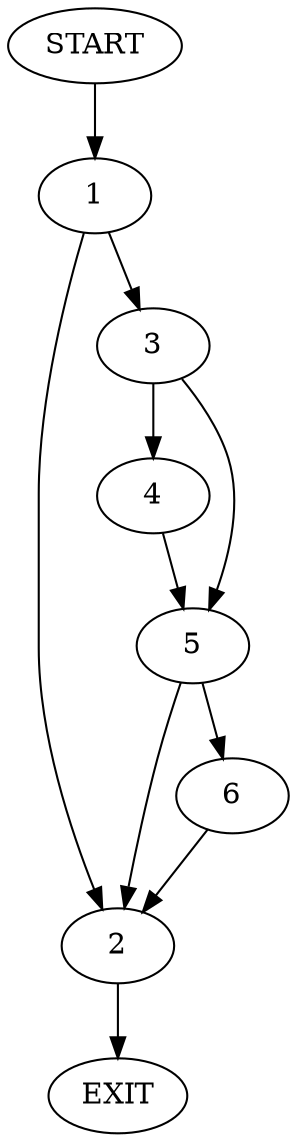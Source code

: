 digraph {
0 [label="START"]
7 [label="EXIT"]
0 -> 1
1 -> 2
1 -> 3
3 -> 4
3 -> 5
2 -> 7
4 -> 5
5 -> 2
5 -> 6
6 -> 2
}
